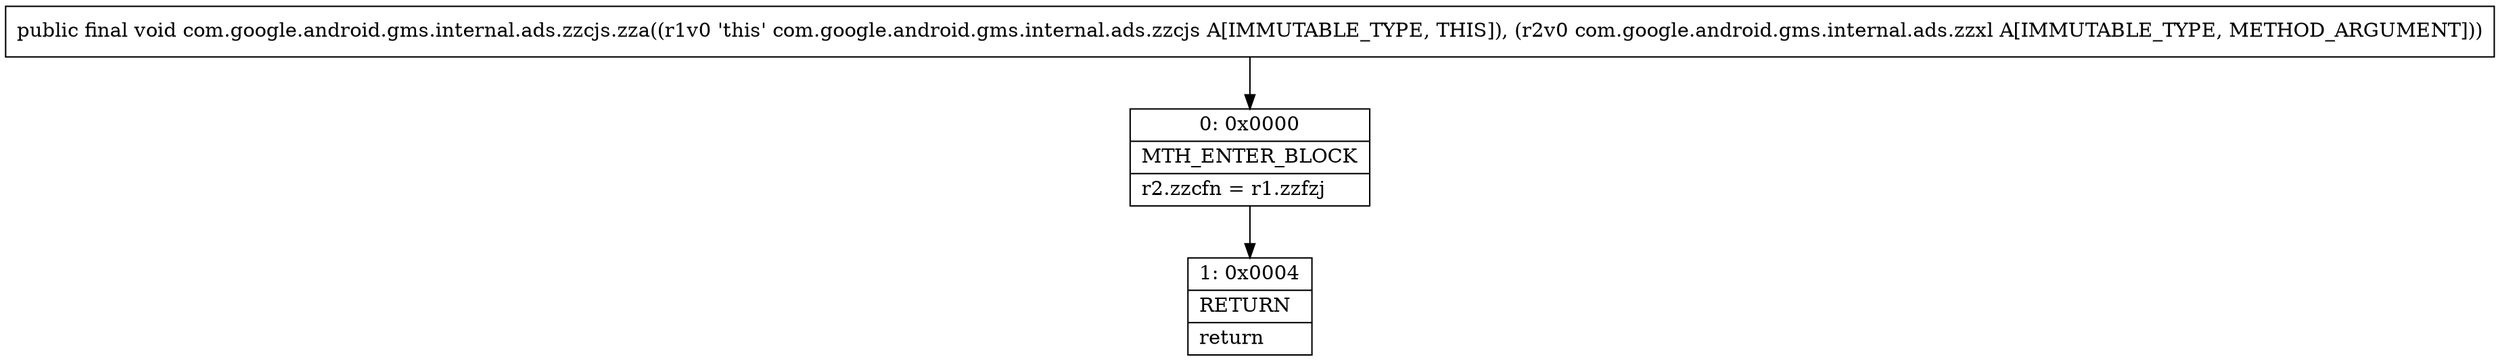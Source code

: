 digraph "CFG forcom.google.android.gms.internal.ads.zzcjs.zza(Lcom\/google\/android\/gms\/internal\/ads\/zzxl;)V" {
Node_0 [shape=record,label="{0\:\ 0x0000|MTH_ENTER_BLOCK\l|r2.zzcfn = r1.zzfzj\l}"];
Node_1 [shape=record,label="{1\:\ 0x0004|RETURN\l|return\l}"];
MethodNode[shape=record,label="{public final void com.google.android.gms.internal.ads.zzcjs.zza((r1v0 'this' com.google.android.gms.internal.ads.zzcjs A[IMMUTABLE_TYPE, THIS]), (r2v0 com.google.android.gms.internal.ads.zzxl A[IMMUTABLE_TYPE, METHOD_ARGUMENT])) }"];
MethodNode -> Node_0;
Node_0 -> Node_1;
}

